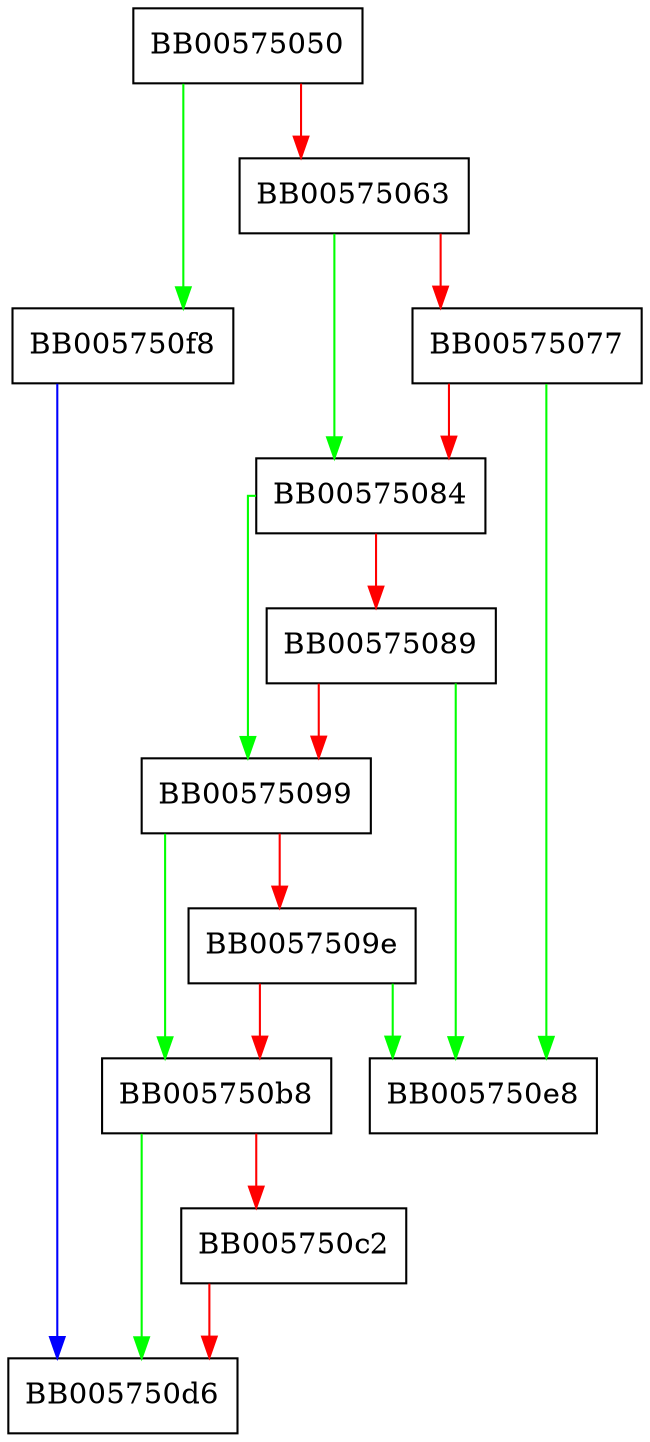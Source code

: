 digraph OSSL_CRMF_CERTTEMPLATE_fill {
  node [shape="box"];
  graph [splines=ortho];
  BB00575050 -> BB005750f8 [color="green"];
  BB00575050 -> BB00575063 [color="red"];
  BB00575063 -> BB00575084 [color="green"];
  BB00575063 -> BB00575077 [color="red"];
  BB00575077 -> BB005750e8 [color="green"];
  BB00575077 -> BB00575084 [color="red"];
  BB00575084 -> BB00575099 [color="green"];
  BB00575084 -> BB00575089 [color="red"];
  BB00575089 -> BB005750e8 [color="green"];
  BB00575089 -> BB00575099 [color="red"];
  BB00575099 -> BB005750b8 [color="green"];
  BB00575099 -> BB0057509e [color="red"];
  BB0057509e -> BB005750e8 [color="green"];
  BB0057509e -> BB005750b8 [color="red"];
  BB005750b8 -> BB005750d6 [color="green"];
  BB005750b8 -> BB005750c2 [color="red"];
  BB005750c2 -> BB005750d6 [color="red"];
  BB005750f8 -> BB005750d6 [color="blue"];
}
